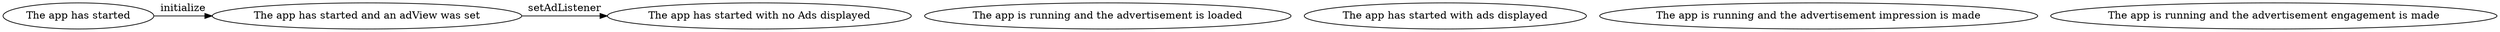 digraph G {
	appstarted [label="The app has started" pos="0,5!"]
	appstarted_adview_set [label="The app has started and an adView was set" pos="0,4!"]
	appstarted_no_ads [label="The app has started with no Ads displayed" pos="0,3!"]
	apprunning_ad_loaded [label="The app is running and the advertisement is loaded" pos="0,2!"]
	appstarted_with_ads [label="The app has started with ads displayed" pos="0,1!"]
	apprunning_ad_impression [label="The app is running and the advertisement impression is made" pos="10,0!"]
	apprunning_ad_engagement [label="The app is running and the advertisement engagement is made" pos="10,2!"]
	appstarted -> appstarted_adview_set [label=initialize constraint=false]
	appstarted_adview_set -> appstarted_no_ads [label=setAdListener constraint=false]
}
